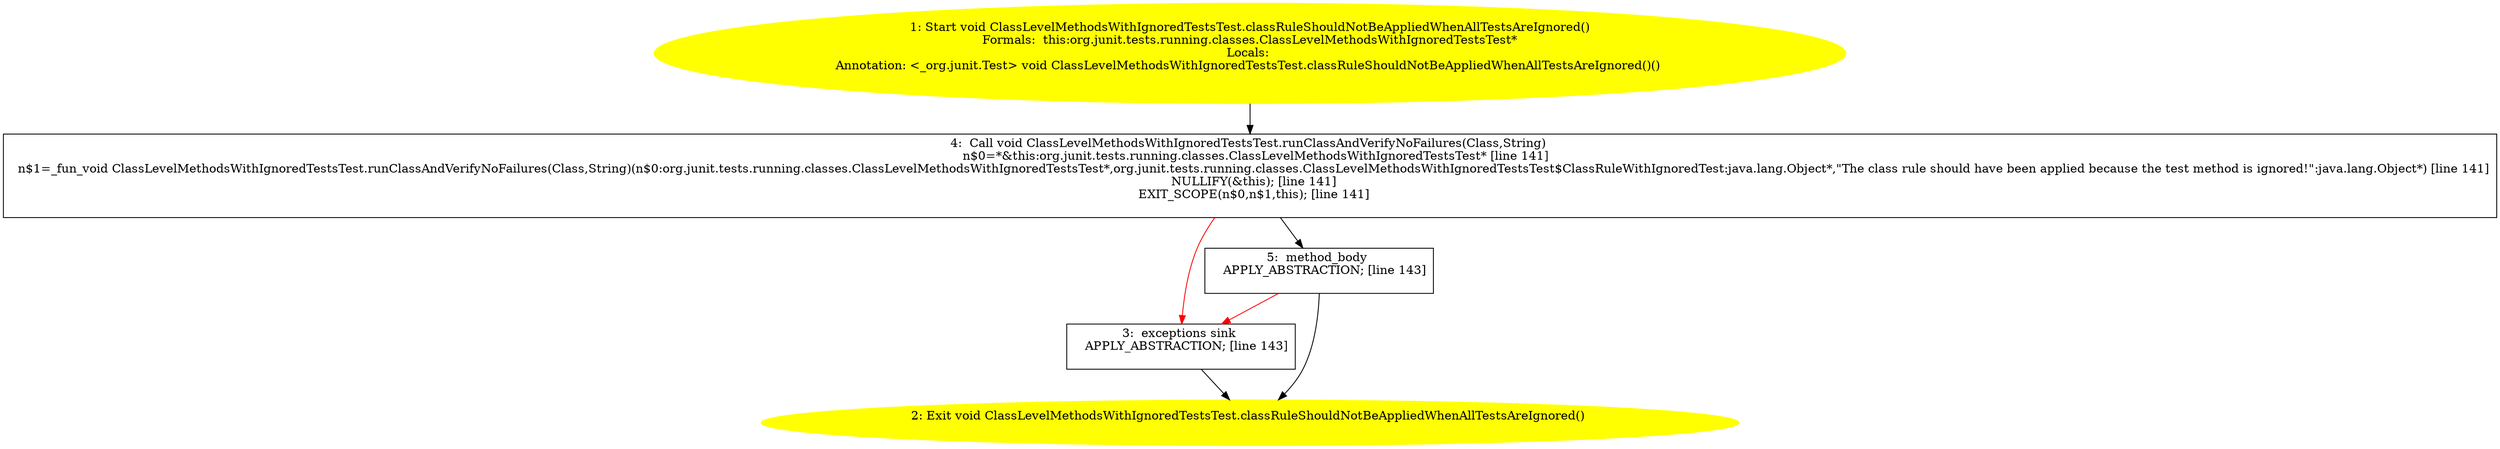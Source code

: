 /* @generated */
digraph cfg {
"org.junit.tests.running.classes.ClassLevelMethodsWithIgnoredTestsTest.classRuleShouldNotBeAppliedWhe.00d3471e6fd75cf91eb2c9a3ff16d220_1" [label="1: Start void ClassLevelMethodsWithIgnoredTestsTest.classRuleShouldNotBeAppliedWhenAllTestsAreIgnored()\nFormals:  this:org.junit.tests.running.classes.ClassLevelMethodsWithIgnoredTestsTest*\nLocals: \nAnnotation: <_org.junit.Test> void ClassLevelMethodsWithIgnoredTestsTest.classRuleShouldNotBeAppliedWhenAllTestsAreIgnored()() \n  " color=yellow style=filled]
	

	 "org.junit.tests.running.classes.ClassLevelMethodsWithIgnoredTestsTest.classRuleShouldNotBeAppliedWhe.00d3471e6fd75cf91eb2c9a3ff16d220_1" -> "org.junit.tests.running.classes.ClassLevelMethodsWithIgnoredTestsTest.classRuleShouldNotBeAppliedWhe.00d3471e6fd75cf91eb2c9a3ff16d220_4" ;
"org.junit.tests.running.classes.ClassLevelMethodsWithIgnoredTestsTest.classRuleShouldNotBeAppliedWhe.00d3471e6fd75cf91eb2c9a3ff16d220_2" [label="2: Exit void ClassLevelMethodsWithIgnoredTestsTest.classRuleShouldNotBeAppliedWhenAllTestsAreIgnored() \n  " color=yellow style=filled]
	

"org.junit.tests.running.classes.ClassLevelMethodsWithIgnoredTestsTest.classRuleShouldNotBeAppliedWhe.00d3471e6fd75cf91eb2c9a3ff16d220_3" [label="3:  exceptions sink \n   APPLY_ABSTRACTION; [line 143]\n " shape="box"]
	

	 "org.junit.tests.running.classes.ClassLevelMethodsWithIgnoredTestsTest.classRuleShouldNotBeAppliedWhe.00d3471e6fd75cf91eb2c9a3ff16d220_3" -> "org.junit.tests.running.classes.ClassLevelMethodsWithIgnoredTestsTest.classRuleShouldNotBeAppliedWhe.00d3471e6fd75cf91eb2c9a3ff16d220_2" ;
"org.junit.tests.running.classes.ClassLevelMethodsWithIgnoredTestsTest.classRuleShouldNotBeAppliedWhe.00d3471e6fd75cf91eb2c9a3ff16d220_4" [label="4:  Call void ClassLevelMethodsWithIgnoredTestsTest.runClassAndVerifyNoFailures(Class,String) \n   n$0=*&this:org.junit.tests.running.classes.ClassLevelMethodsWithIgnoredTestsTest* [line 141]\n  n$1=_fun_void ClassLevelMethodsWithIgnoredTestsTest.runClassAndVerifyNoFailures(Class,String)(n$0:org.junit.tests.running.classes.ClassLevelMethodsWithIgnoredTestsTest*,org.junit.tests.running.classes.ClassLevelMethodsWithIgnoredTestsTest$ClassRuleWithIgnoredTest:java.lang.Object*,\"The class rule should have been applied because the test method is ignored!\":java.lang.Object*) [line 141]\n  NULLIFY(&this); [line 141]\n  EXIT_SCOPE(n$0,n$1,this); [line 141]\n " shape="box"]
	

	 "org.junit.tests.running.classes.ClassLevelMethodsWithIgnoredTestsTest.classRuleShouldNotBeAppliedWhe.00d3471e6fd75cf91eb2c9a3ff16d220_4" -> "org.junit.tests.running.classes.ClassLevelMethodsWithIgnoredTestsTest.classRuleShouldNotBeAppliedWhe.00d3471e6fd75cf91eb2c9a3ff16d220_5" ;
	 "org.junit.tests.running.classes.ClassLevelMethodsWithIgnoredTestsTest.classRuleShouldNotBeAppliedWhe.00d3471e6fd75cf91eb2c9a3ff16d220_4" -> "org.junit.tests.running.classes.ClassLevelMethodsWithIgnoredTestsTest.classRuleShouldNotBeAppliedWhe.00d3471e6fd75cf91eb2c9a3ff16d220_3" [color="red" ];
"org.junit.tests.running.classes.ClassLevelMethodsWithIgnoredTestsTest.classRuleShouldNotBeAppliedWhe.00d3471e6fd75cf91eb2c9a3ff16d220_5" [label="5:  method_body \n   APPLY_ABSTRACTION; [line 143]\n " shape="box"]
	

	 "org.junit.tests.running.classes.ClassLevelMethodsWithIgnoredTestsTest.classRuleShouldNotBeAppliedWhe.00d3471e6fd75cf91eb2c9a3ff16d220_5" -> "org.junit.tests.running.classes.ClassLevelMethodsWithIgnoredTestsTest.classRuleShouldNotBeAppliedWhe.00d3471e6fd75cf91eb2c9a3ff16d220_2" ;
	 "org.junit.tests.running.classes.ClassLevelMethodsWithIgnoredTestsTest.classRuleShouldNotBeAppliedWhe.00d3471e6fd75cf91eb2c9a3ff16d220_5" -> "org.junit.tests.running.classes.ClassLevelMethodsWithIgnoredTestsTest.classRuleShouldNotBeAppliedWhe.00d3471e6fd75cf91eb2c9a3ff16d220_3" [color="red" ];
}
